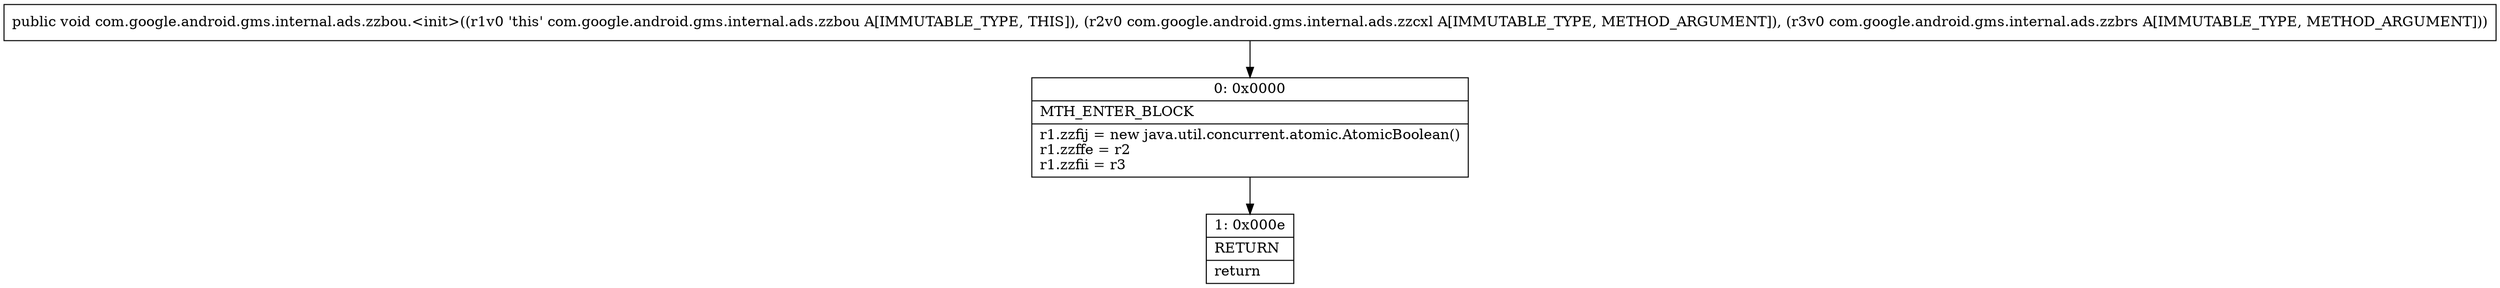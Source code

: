 digraph "CFG forcom.google.android.gms.internal.ads.zzbou.\<init\>(Lcom\/google\/android\/gms\/internal\/ads\/zzcxl;Lcom\/google\/android\/gms\/internal\/ads\/zzbrs;)V" {
Node_0 [shape=record,label="{0\:\ 0x0000|MTH_ENTER_BLOCK\l|r1.zzfij = new java.util.concurrent.atomic.AtomicBoolean()\lr1.zzffe = r2\lr1.zzfii = r3\l}"];
Node_1 [shape=record,label="{1\:\ 0x000e|RETURN\l|return\l}"];
MethodNode[shape=record,label="{public void com.google.android.gms.internal.ads.zzbou.\<init\>((r1v0 'this' com.google.android.gms.internal.ads.zzbou A[IMMUTABLE_TYPE, THIS]), (r2v0 com.google.android.gms.internal.ads.zzcxl A[IMMUTABLE_TYPE, METHOD_ARGUMENT]), (r3v0 com.google.android.gms.internal.ads.zzbrs A[IMMUTABLE_TYPE, METHOD_ARGUMENT])) }"];
MethodNode -> Node_0;
Node_0 -> Node_1;
}

